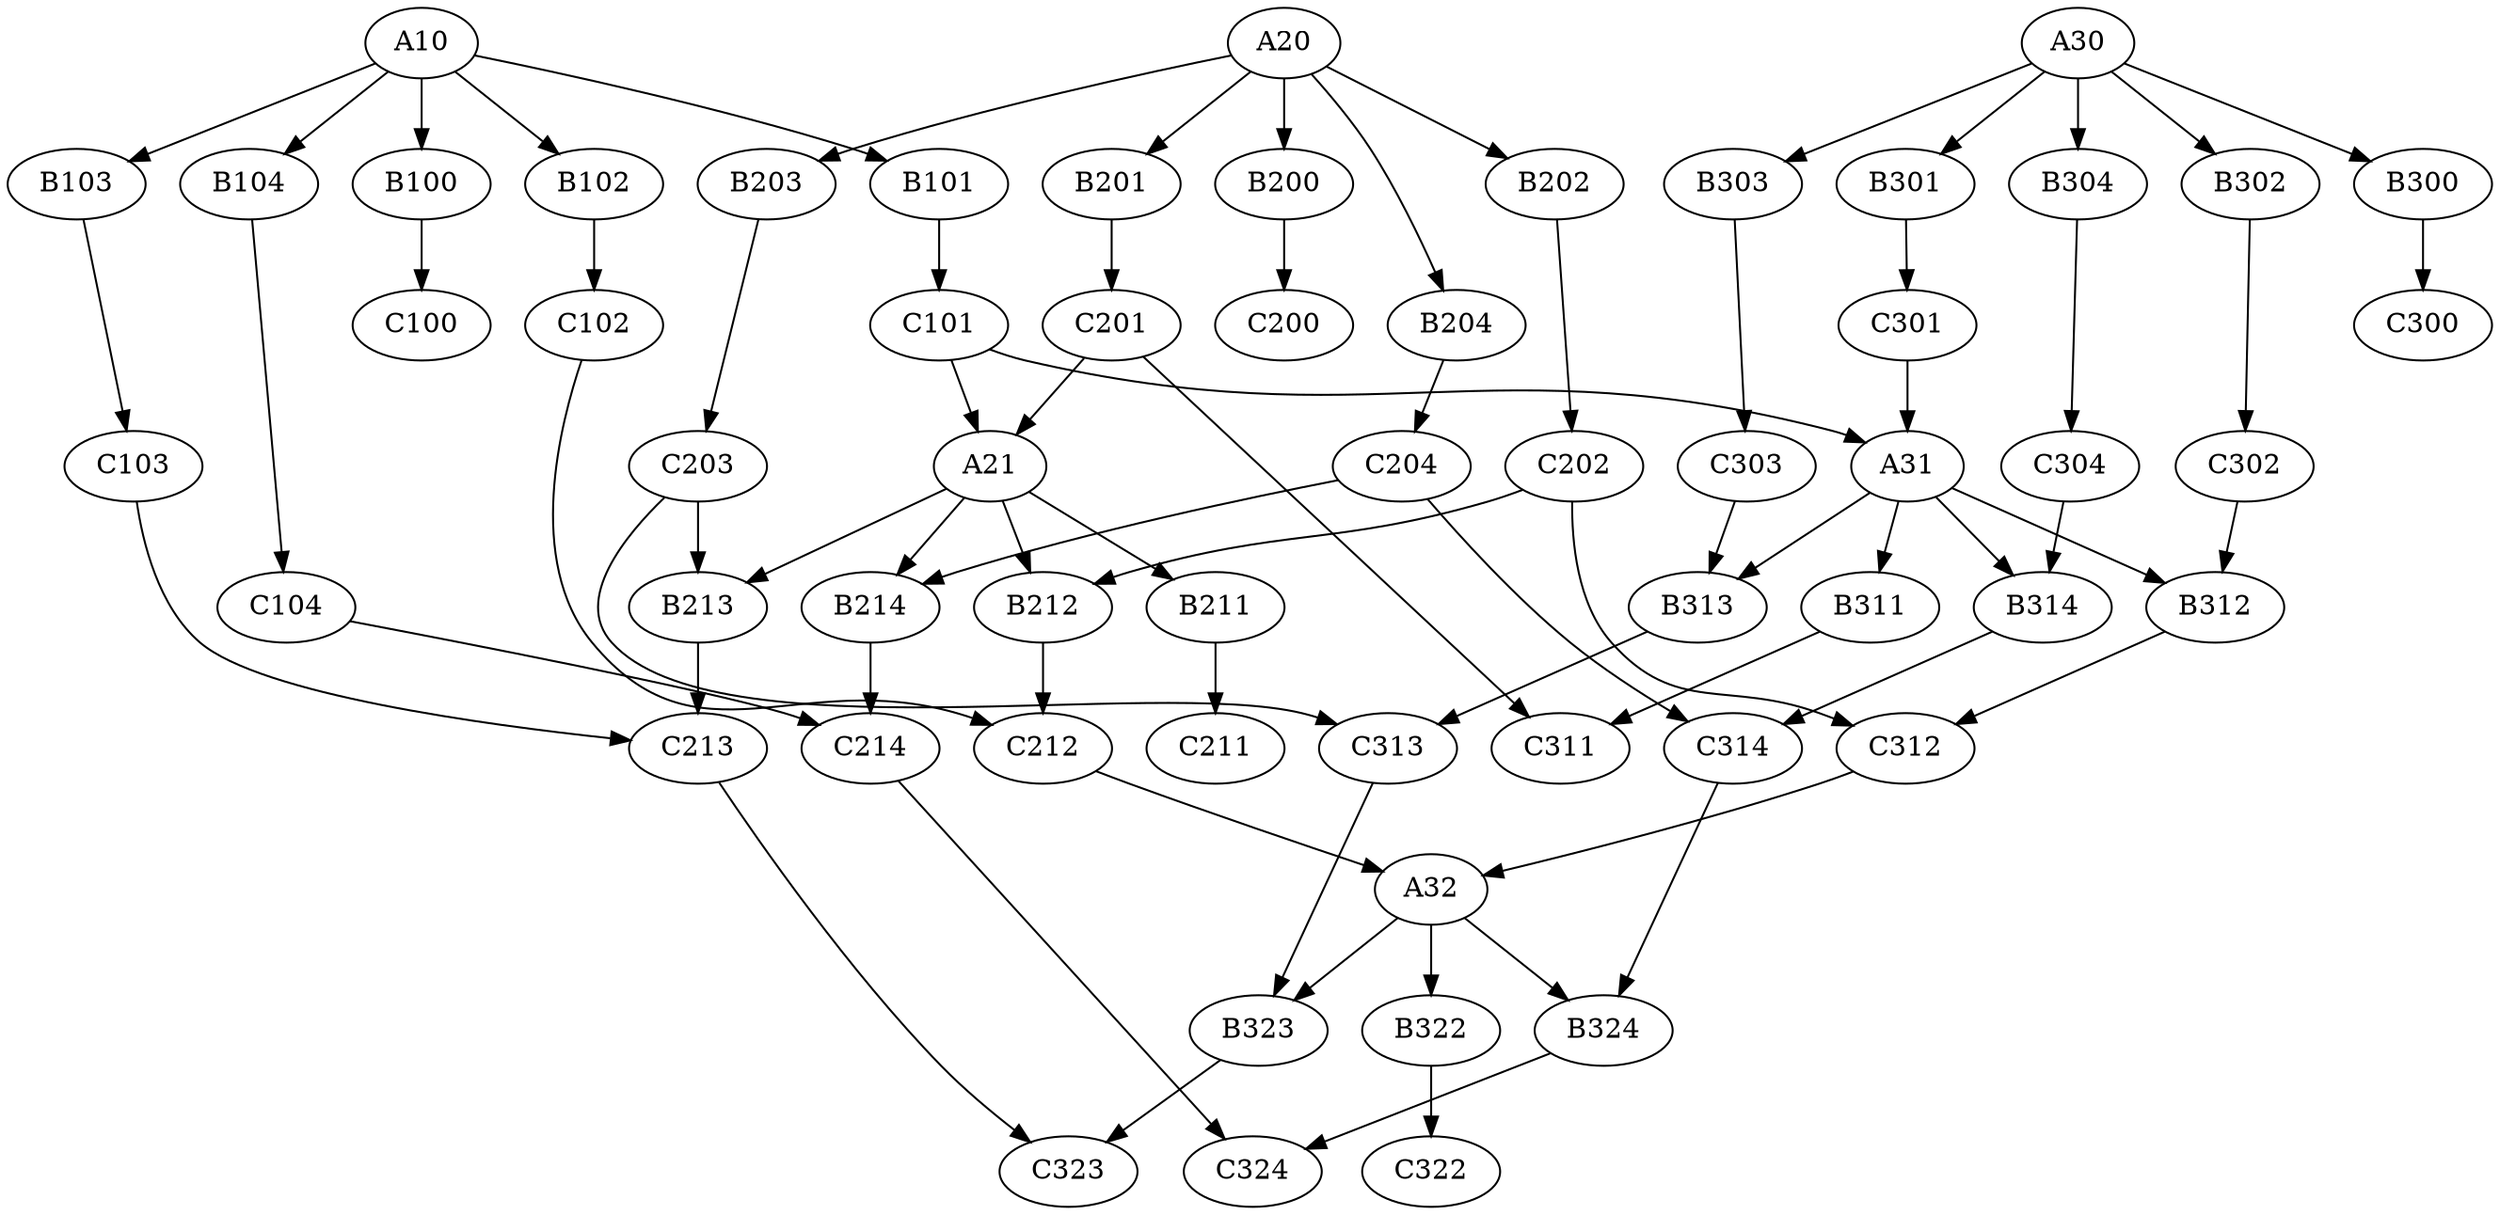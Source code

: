 digraph g {
	1 -> 2;
	1 -> 3;
	1 -> 4;
	1 -> 5;
	1 -> 6;
	2 -> 7;
	3 -> 8;
	4 -> 9;
	5 -> 10;
	6 -> 11;
	8 -> 34;
	8 -> 43;
	9 -> 40;
	10 -> 41;
	11 -> 42;
	12 -> 13;
	12 -> 14;
	12 -> 15;
	12 -> 16;
	12 -> 17;
	13 -> 18;
	14 -> 19;
	15 -> 20;
	16 -> 21;
	17 -> 22;
	19 -> 34;
	19 -> 48;
	20 -> 36;
	20 -> 49;
	21 -> 37;
	21 -> 50;
	22 -> 38;
	22 -> 51;
	23 -> 24;
	23 -> 25;
	23 -> 26;
	23 -> 27;
	23 -> 28;
	24 -> 29;
	25 -> 30;
	26 -> 31;
	27 -> 32;
	28 -> 33;
	30 -> 43;
	31 -> 45;
	32 -> 46;
	33 -> 47;
	34 -> 35;
	34 -> 36;
	34 -> 37;
	34 -> 38;
	35 -> 39;
	36 -> 40;
	37 -> 41;
	38 -> 42;
	40 -> 52;
	41 -> 57;
	42 -> 58;
	43 -> 44;
	43 -> 45;
	43 -> 46;
	43 -> 47;
	44 -> 48;
	45 -> 49;
	46 -> 50;
	47 -> 51;
	49 -> 52;
	50 -> 54;
	51 -> 55;
	52 -> 53;
	52 -> 54;
	52 -> 55;
	53 -> 56;
	54 -> 57;
	55 -> 58;

	1 [label="A10"];
	2 [label="B100"];
	3 [label="B101"];
	4 [label="B102"];
	5 [label="B103"];
	6 [label="B104"];
	7 [label="C100"];
	8 [label="C101"];
	9 [label="C102"];
	10 [label="C103"];
	11 [label="C104"];
	12 [label="A20"];
	13 [label="B200"];
	14 [label="B201"];
	15 [label="B202"];
	16 [label="B203"];
	17 [label="B204"];
	18 [label="C200"];
	19 [label="C201"];
	20 [label="C202"];
	21 [label="C203"];
	22 [label="C204"];
	23 [label="A30"];
	24 [label="B300"];
	25 [label="B301"];
	26 [label="B302"];
	27 [label="B303"];
	28 [label="B304"];
	29 [label="C300"];
	30 [label="C301"];
	31 [label="C302"];
	32 [label="C303"];
	33 [label="C304"];
	34 [label="A21"];
	35 [label="B211"];
	36 [label="B212"];
	37 [label="B213"];
	38 [label="B214"];
	39 [label="C211"];
	40 [label="C212"];
	41 [label="C213"];
	42 [label="C214"];
	43 [label="A31"];
	44 [label="B311"];
	45 [label="B312"];
	46 [label="B313"];
	47 [label="B314"];
	48 [label="C311"];
	49 [label="C312"];
	50 [label="C313"];
	51 [label="C314"];
	52 [label="A32"];
	53 [label="B322"];
	54 [label="B323"];
	55 [label="B324"];
	56 [label="C322"];
	57 [label="C323"];
	58 [label="C324"];
}